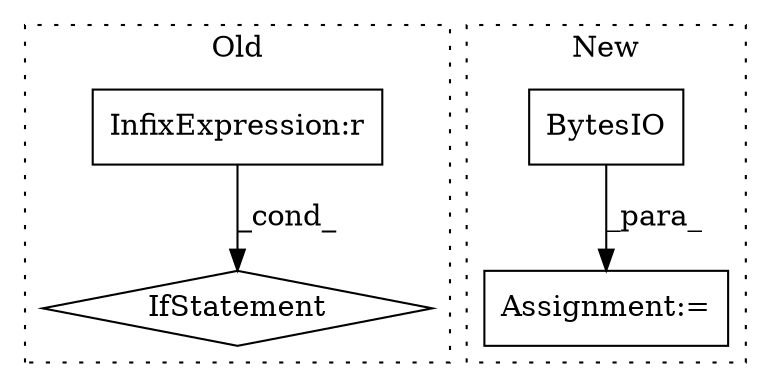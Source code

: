 digraph G {
subgraph cluster0 {
1 [label="IfStatement" a="25" s="8726,8784" l="4,2" shape="diamond"];
4 [label="InfixExpression:r" a="27" s="8770" l="3" shape="box"];
label = "Old";
style="dotted";
}
subgraph cluster1 {
2 [label="BytesIO" a="32" s="8703" l="9" shape="box"];
3 [label="Assignment:=" a="7" s="8741" l="1" shape="box"];
label = "New";
style="dotted";
}
2 -> 3 [label="_para_"];
4 -> 1 [label="_cond_"];
}